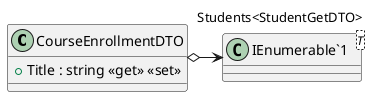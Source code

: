 @startuml
class CourseEnrollmentDTO {
    + Title : string <<get>> <<set>>
}
class "IEnumerable`1"<T> {
}
CourseEnrollmentDTO o-> "Students<StudentGetDTO>" "IEnumerable`1"
@enduml
